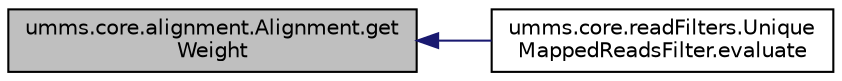 digraph "umms.core.alignment.Alignment.getWeight"
{
  edge [fontname="Helvetica",fontsize="10",labelfontname="Helvetica",labelfontsize="10"];
  node [fontname="Helvetica",fontsize="10",shape=record];
  rankdir="LR";
  Node1 [label="umms.core.alignment.Alignment.get\lWeight",height=0.2,width=0.4,color="black", fillcolor="grey75", style="filled" fontcolor="black"];
  Node1 -> Node2 [dir="back",color="midnightblue",fontsize="10",style="solid"];
  Node2 [label="umms.core.readFilters.Unique\lMappedReadsFilter.evaluate",height=0.2,width=0.4,color="black", fillcolor="white", style="filled",URL="$classumms_1_1core_1_1read_filters_1_1_unique_mapped_reads_filter.html#a4841890c7f701d8431246bd7f6b63f77"];
}
